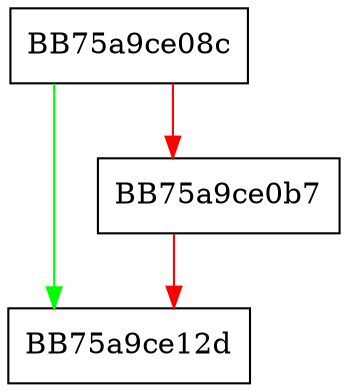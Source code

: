 digraph _get_model_creation_date {
  node [shape="box"];
  graph [splines=ortho];
  BB75a9ce08c -> BB75a9ce12d [color="green"];
  BB75a9ce08c -> BB75a9ce0b7 [color="red"];
  BB75a9ce0b7 -> BB75a9ce12d [color="red"];
}